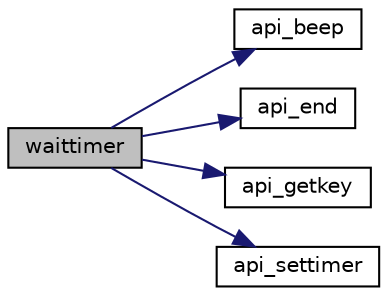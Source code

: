 digraph "waittimer"
{
 // LATEX_PDF_SIZE
  edge [fontname="Helvetica",fontsize="10",labelfontname="Helvetica",labelfontsize="10"];
  node [fontname="Helvetica",fontsize="10",shape=record];
  rankdir="LR";
  Node1 [label="waittimer",height=0.2,width=0.4,color="black", fillcolor="grey75", style="filled", fontcolor="black",tooltip=" "];
  Node1 -> Node2 [color="midnightblue",fontsize="10",style="solid",fontname="Helvetica"];
  Node2 [label="api_beep",height=0.2,width=0.4,color="black", fillcolor="white", style="filled",URL="$apilib_8h.html#a6720e7ce2a56bf3453a951bda7e1c8c5",tooltip="BEEPサウンドを使用して音を鳴らします QEMUにはBEEPサウンドエミュレーション機能はないことに注意してください PITクロックは1.19318[MHz]を前提としています"];
  Node1 -> Node3 [color="midnightblue",fontsize="10",style="solid",fontname="Helvetica"];
  Node3 [label="api_end",height=0.2,width=0.4,color="black", fillcolor="white", style="filled",URL="$apilib_8h.html#ad75f3bbaa1d5c628c07566f9eba2dba3",tooltip="終了API"];
  Node1 -> Node4 [color="midnightblue",fontsize="10",style="solid",fontname="Helvetica"];
  Node4 [label="api_getkey",height=0.2,width=0.4,color="black", fillcolor="white", style="filled",URL="$apilib_8h.html#a3140d6ff11e61bca4fb683b070bfd836",tooltip="キー入力を受け付けます"];
  Node1 -> Node5 [color="midnightblue",fontsize="10",style="solid",fontname="Helvetica"];
  Node5 [label="api_settimer",height=0.2,width=0.4,color="black", fillcolor="white", style="filled",URL="$apilib_8h.html#adad7e0777138ab2d73e913e837823576",tooltip="タイマの発火時間を設定します"];
}
